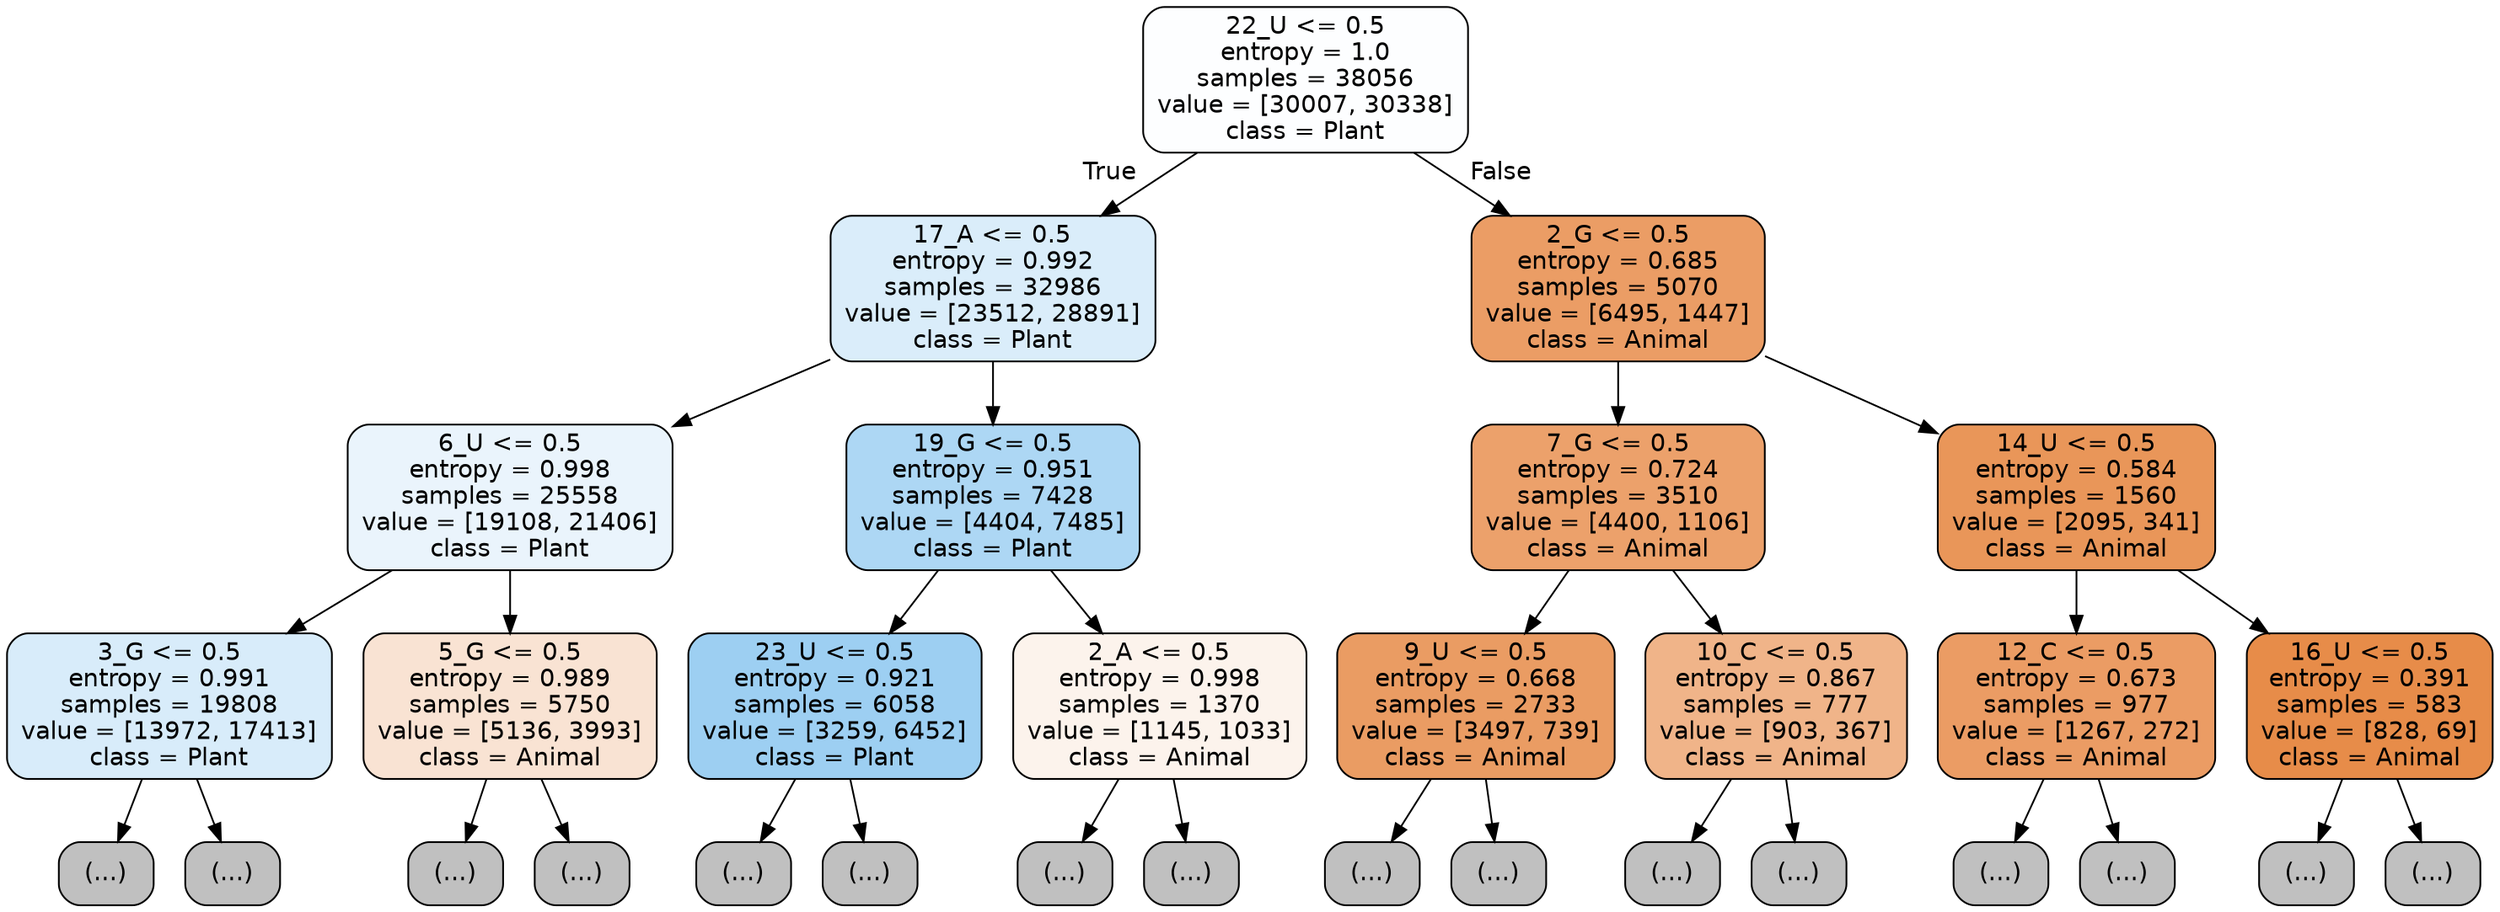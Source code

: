 digraph Tree {
node [shape=box, style="filled, rounded", color="black", fontname="helvetica"] ;
edge [fontname="helvetica"] ;
0 [label="22_U <= 0.5\nentropy = 1.0\nsamples = 38056\nvalue = [30007, 30338]\nclass = Plant", fillcolor="#fdfeff"] ;
1 [label="17_A <= 0.5\nentropy = 0.992\nsamples = 32986\nvalue = [23512, 28891]\nclass = Plant", fillcolor="#daedfa"] ;
0 -> 1 [labeldistance=2.5, labelangle=45, headlabel="True"] ;
2 [label="6_U <= 0.5\nentropy = 0.998\nsamples = 25558\nvalue = [19108, 21406]\nclass = Plant", fillcolor="#eaf4fc"] ;
1 -> 2 ;
3 [label="3_G <= 0.5\nentropy = 0.991\nsamples = 19808\nvalue = [13972, 17413]\nclass = Plant", fillcolor="#d8ecfa"] ;
2 -> 3 ;
4 [label="(...)", fillcolor="#C0C0C0"] ;
3 -> 4 ;
5915 [label="(...)", fillcolor="#C0C0C0"] ;
3 -> 5915 ;
8412 [label="5_G <= 0.5\nentropy = 0.989\nsamples = 5750\nvalue = [5136, 3993]\nclass = Animal", fillcolor="#f9e3d3"] ;
2 -> 8412 ;
8413 [label="(...)", fillcolor="#C0C0C0"] ;
8412 -> 8413 ;
10724 [label="(...)", fillcolor="#C0C0C0"] ;
8412 -> 10724 ;
11503 [label="19_G <= 0.5\nentropy = 0.951\nsamples = 7428\nvalue = [4404, 7485]\nclass = Plant", fillcolor="#add7f4"] ;
1 -> 11503 ;
11504 [label="23_U <= 0.5\nentropy = 0.921\nsamples = 6058\nvalue = [3259, 6452]\nclass = Plant", fillcolor="#9dcff2"] ;
11503 -> 11504 ;
11505 [label="(...)", fillcolor="#C0C0C0"] ;
11504 -> 11505 ;
13848 [label="(...)", fillcolor="#C0C0C0"] ;
11504 -> 13848 ;
13947 [label="2_A <= 0.5\nentropy = 0.998\nsamples = 1370\nvalue = [1145, 1033]\nclass = Animal", fillcolor="#fcf3ec"] ;
11503 -> 13947 ;
13948 [label="(...)", fillcolor="#C0C0C0"] ;
13947 -> 13948 ;
14585 [label="(...)", fillcolor="#C0C0C0"] ;
13947 -> 14585 ;
14800 [label="2_G <= 0.5\nentropy = 0.685\nsamples = 5070\nvalue = [6495, 1447]\nclass = Animal", fillcolor="#eb9d65"] ;
0 -> 14800 [labeldistance=2.5, labelangle=-45, headlabel="False"] ;
14801 [label="7_G <= 0.5\nentropy = 0.724\nsamples = 3510\nvalue = [4400, 1106]\nclass = Animal", fillcolor="#eca16b"] ;
14800 -> 14801 ;
14802 [label="9_U <= 0.5\nentropy = 0.668\nsamples = 2733\nvalue = [3497, 739]\nclass = Animal", fillcolor="#ea9c63"] ;
14801 -> 14802 ;
14803 [label="(...)", fillcolor="#C0C0C0"] ;
14802 -> 14803 ;
15532 [label="(...)", fillcolor="#C0C0C0"] ;
14802 -> 15532 ;
15837 [label="10_C <= 0.5\nentropy = 0.867\nsamples = 777\nvalue = [903, 367]\nclass = Animal", fillcolor="#f0b489"] ;
14801 -> 15837 ;
15838 [label="(...)", fillcolor="#C0C0C0"] ;
15837 -> 15838 ;
16063 [label="(...)", fillcolor="#C0C0C0"] ;
15837 -> 16063 ;
16130 [label="14_U <= 0.5\nentropy = 0.584\nsamples = 1560\nvalue = [2095, 341]\nclass = Animal", fillcolor="#e99659"] ;
14800 -> 16130 ;
16131 [label="12_C <= 0.5\nentropy = 0.673\nsamples = 977\nvalue = [1267, 272]\nclass = Animal", fillcolor="#eb9c64"] ;
16130 -> 16131 ;
16132 [label="(...)", fillcolor="#C0C0C0"] ;
16131 -> 16132 ;
16499 [label="(...)", fillcolor="#C0C0C0"] ;
16131 -> 16499 ;
16572 [label="16_U <= 0.5\nentropy = 0.391\nsamples = 583\nvalue = [828, 69]\nclass = Animal", fillcolor="#e78c49"] ;
16130 -> 16572 ;
16573 [label="(...)", fillcolor="#C0C0C0"] ;
16572 -> 16573 ;
16660 [label="(...)", fillcolor="#C0C0C0"] ;
16572 -> 16660 ;
}